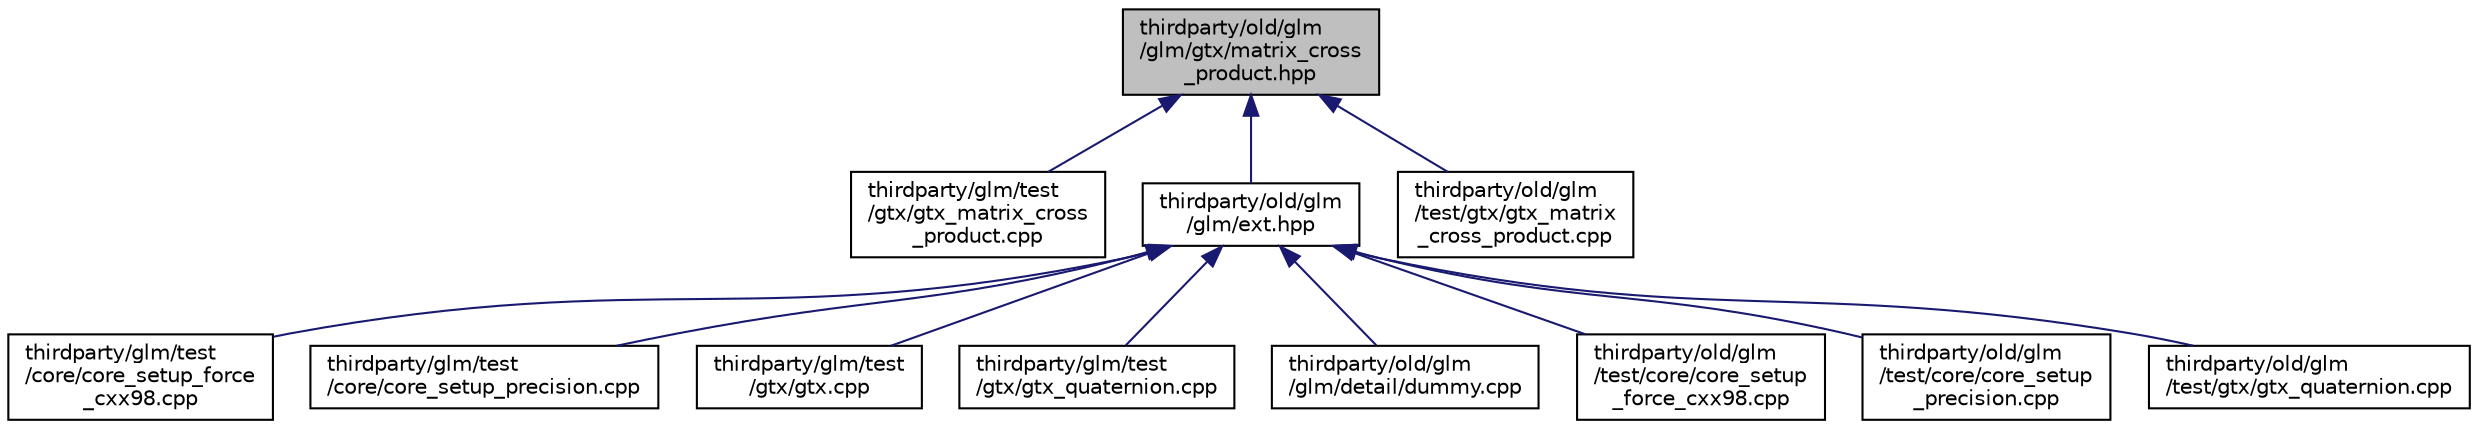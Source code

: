 digraph "thirdparty/old/glm/glm/gtx/matrix_cross_product.hpp"
{
  edge [fontname="Helvetica",fontsize="10",labelfontname="Helvetica",labelfontsize="10"];
  node [fontname="Helvetica",fontsize="10",shape=record];
  Node1 [label="thirdparty/old/glm\l/glm/gtx/matrix_cross\l_product.hpp",height=0.2,width=0.4,color="black", fillcolor="grey75", style="filled", fontcolor="black"];
  Node1 -> Node2 [dir="back",color="midnightblue",fontsize="10",style="solid",fontname="Helvetica"];
  Node2 [label="thirdparty/glm/test\l/gtx/gtx_matrix_cross\l_product.cpp",height=0.2,width=0.4,color="black", fillcolor="white", style="filled",URL="$glm_2test_2gtx_2gtx__matrix__cross__product_8cpp.html"];
  Node1 -> Node3 [dir="back",color="midnightblue",fontsize="10",style="solid",fontname="Helvetica"];
  Node3 [label="thirdparty/old/glm\l/glm/ext.hpp",height=0.2,width=0.4,color="black", fillcolor="white", style="filled",URL="$old_2glm_2glm_2ext_8hpp.html"];
  Node3 -> Node4 [dir="back",color="midnightblue",fontsize="10",style="solid",fontname="Helvetica"];
  Node4 [label="thirdparty/glm/test\l/core/core_setup_force\l_cxx98.cpp",height=0.2,width=0.4,color="black", fillcolor="white", style="filled",URL="$glm_2test_2core_2core__setup__force__cxx98_8cpp.html"];
  Node3 -> Node5 [dir="back",color="midnightblue",fontsize="10",style="solid",fontname="Helvetica"];
  Node5 [label="thirdparty/glm/test\l/core/core_setup_precision.cpp",height=0.2,width=0.4,color="black", fillcolor="white", style="filled",URL="$glm_2test_2core_2core__setup__precision_8cpp.html"];
  Node3 -> Node6 [dir="back",color="midnightblue",fontsize="10",style="solid",fontname="Helvetica"];
  Node6 [label="thirdparty/glm/test\l/gtx/gtx.cpp",height=0.2,width=0.4,color="black", fillcolor="white", style="filled",URL="$gtx_8cpp.html"];
  Node3 -> Node7 [dir="back",color="midnightblue",fontsize="10",style="solid",fontname="Helvetica"];
  Node7 [label="thirdparty/glm/test\l/gtx/gtx_quaternion.cpp",height=0.2,width=0.4,color="black", fillcolor="white", style="filled",URL="$glm_2test_2gtx_2gtx__quaternion_8cpp.html"];
  Node3 -> Node8 [dir="back",color="midnightblue",fontsize="10",style="solid",fontname="Helvetica"];
  Node8 [label="thirdparty/old/glm\l/glm/detail/dummy.cpp",height=0.2,width=0.4,color="black", fillcolor="white", style="filled",URL="$old_2glm_2glm_2detail_2dummy_8cpp.html"];
  Node3 -> Node9 [dir="back",color="midnightblue",fontsize="10",style="solid",fontname="Helvetica"];
  Node9 [label="thirdparty/old/glm\l/test/core/core_setup\l_force_cxx98.cpp",height=0.2,width=0.4,color="black", fillcolor="white", style="filled",URL="$old_2glm_2test_2core_2core__setup__force__cxx98_8cpp.html"];
  Node3 -> Node10 [dir="back",color="midnightblue",fontsize="10",style="solid",fontname="Helvetica"];
  Node10 [label="thirdparty/old/glm\l/test/core/core_setup\l_precision.cpp",height=0.2,width=0.4,color="black", fillcolor="white", style="filled",URL="$old_2glm_2test_2core_2core__setup__precision_8cpp.html"];
  Node3 -> Node11 [dir="back",color="midnightblue",fontsize="10",style="solid",fontname="Helvetica"];
  Node11 [label="thirdparty/old/glm\l/test/gtx/gtx_quaternion.cpp",height=0.2,width=0.4,color="black", fillcolor="white", style="filled",URL="$old_2glm_2test_2gtx_2gtx__quaternion_8cpp.html"];
  Node1 -> Node12 [dir="back",color="midnightblue",fontsize="10",style="solid",fontname="Helvetica"];
  Node12 [label="thirdparty/old/glm\l/test/gtx/gtx_matrix\l_cross_product.cpp",height=0.2,width=0.4,color="black", fillcolor="white", style="filled",URL="$old_2glm_2test_2gtx_2gtx__matrix__cross__product_8cpp.html"];
}
